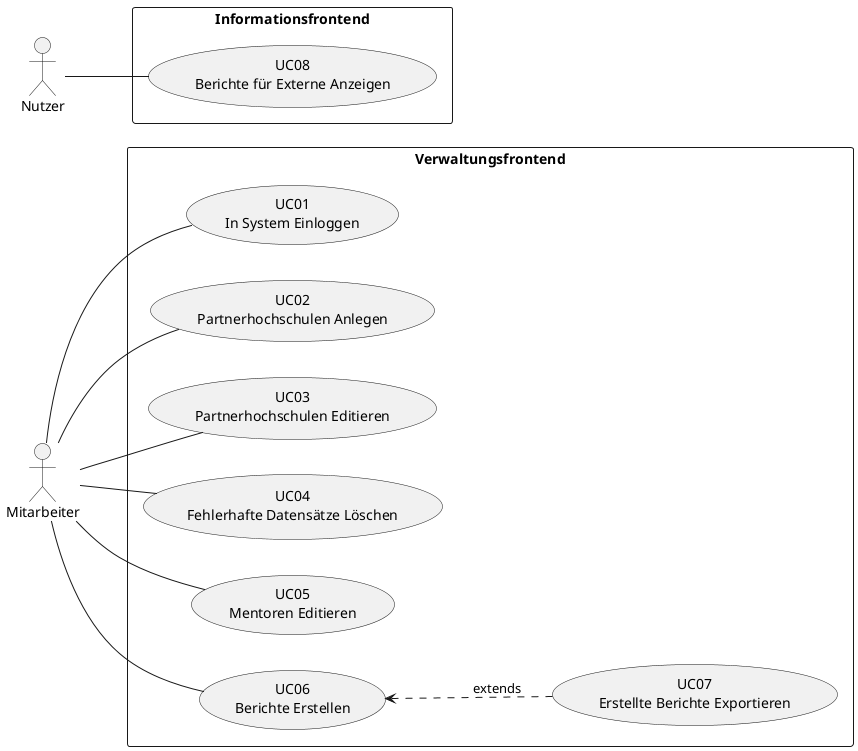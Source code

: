 @startuml
left to right direction

actor Mitarbeiter

rectangle "Verwaltungsfrontend" {
usecase "UC01\nIn System Einloggen" as uc01
usecase "UC02\nPartnerhochschulen Anlegen" as uc02
usecase "UC03\nPartnerhochschulen Editieren" as uc03
usecase "UC04\nFehlerhafte Datensätze Löschen" as uc04
usecase "UC05\nMentoren Editieren" as uc05
usecase "UC06\nBerichte Erstellen" as uc06
usecase "UC07\nErstellte Berichte Exportieren" as uc07
}

Mitarbeiter -- uc01
Mitarbeiter -- uc02
Mitarbeiter -- uc03
Mitarbeiter -- uc04
Mitarbeiter -- uc05
Mitarbeiter -- uc06
uc06 <.down. uc07 : extends


actor Nutzer

rectangle "Informationsfrontend" {

usecase "UC08\nBerichte für Externe Anzeigen" as uc08
}
Nutzer -- uc08

@enduml